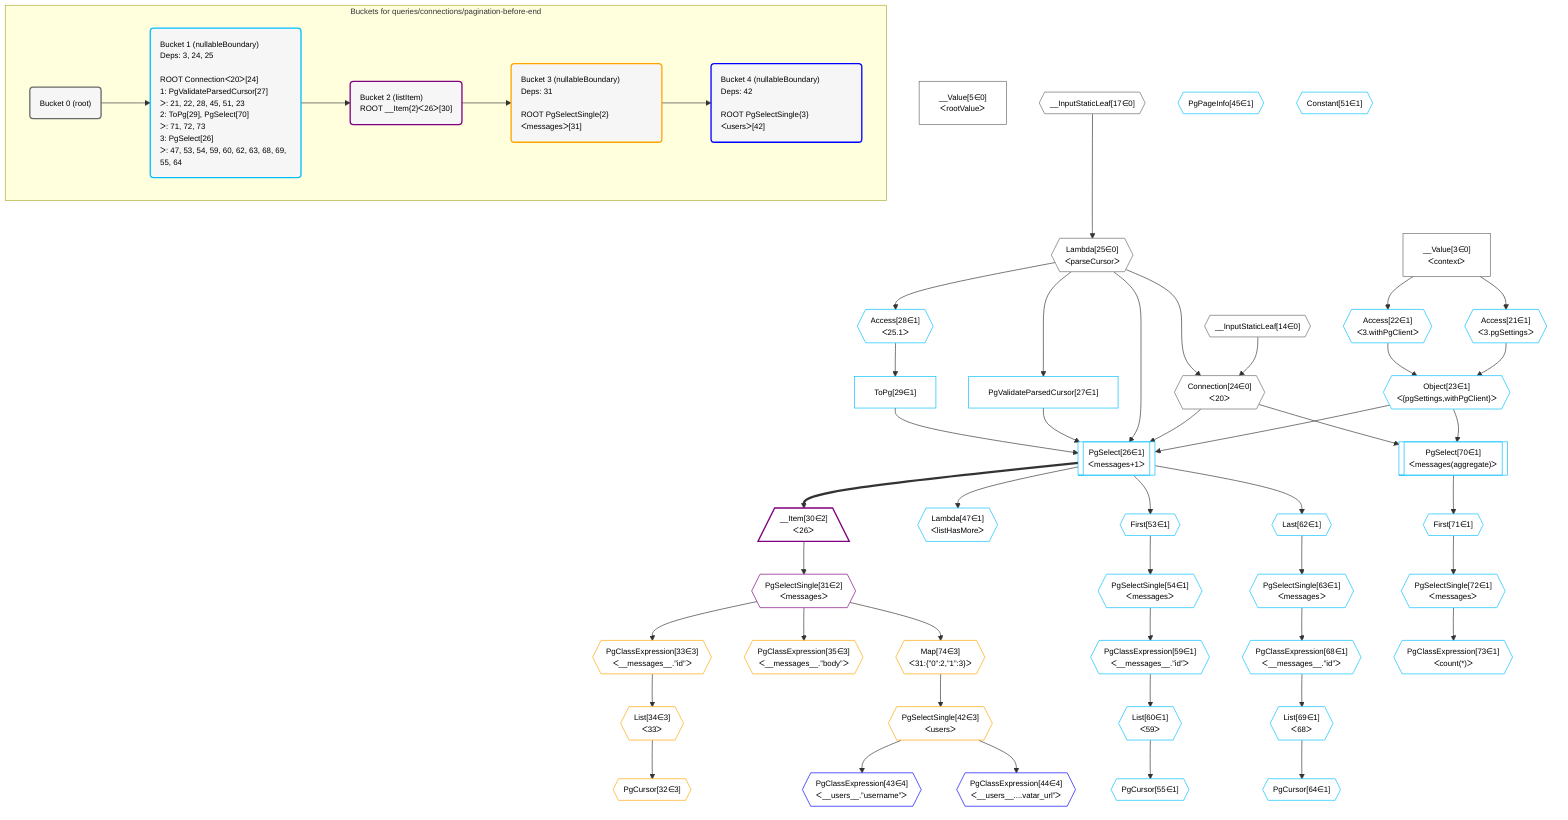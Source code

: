 %%{init: {'themeVariables': { 'fontSize': '12px'}}}%%
graph TD
    classDef path fill:#eee,stroke:#000,color:#000
    classDef plan fill:#fff,stroke-width:1px,color:#000
    classDef itemplan fill:#fff,stroke-width:2px,color:#000
    classDef unbatchedplan fill:#dff,stroke-width:1px,color:#000
    classDef sideeffectplan fill:#fcc,stroke-width:2px,color:#000
    classDef bucket fill:#f6f6f6,color:#000,stroke-width:2px,text-align:left


    %% define steps
    __Value3["__Value[3∈0]<br />ᐸcontextᐳ"]:::plan
    __Value5["__Value[5∈0]<br />ᐸrootValueᐳ"]:::plan
    __InputStaticLeaf14{{"__InputStaticLeaf[14∈0]"}}:::plan
    __InputStaticLeaf17{{"__InputStaticLeaf[17∈0]"}}:::plan
    Access21{{"Access[21∈1]<br />ᐸ3.pgSettingsᐳ"}}:::plan
    Access22{{"Access[22∈1]<br />ᐸ3.withPgClientᐳ"}}:::plan
    Object23{{"Object[23∈1]<br />ᐸ{pgSettings,withPgClient}ᐳ"}}:::plan
    Lambda25{{"Lambda[25∈0]<br />ᐸparseCursorᐳ"}}:::plan
    Connection24{{"Connection[24∈0]<br />ᐸ20ᐳ"}}:::plan
    PgValidateParsedCursor27["PgValidateParsedCursor[27∈1]"]:::plan
    Access28{{"Access[28∈1]<br />ᐸ25.1ᐳ"}}:::plan
    ToPg29["ToPg[29∈1]"]:::plan
    PgSelect26[["PgSelect[26∈1]<br />ᐸmessages+1ᐳ"]]:::plan
    __Item30[/"__Item[30∈2]<br />ᐸ26ᐳ"\]:::itemplan
    PgSelectSingle31{{"PgSelectSingle[31∈2]<br />ᐸmessagesᐳ"}}:::plan
    PgClassExpression33{{"PgClassExpression[33∈3]<br />ᐸ__messages__.”id”ᐳ"}}:::plan
    List34{{"List[34∈3]<br />ᐸ33ᐳ"}}:::plan
    PgCursor32{{"PgCursor[32∈3]"}}:::plan
    PgClassExpression35{{"PgClassExpression[35∈3]<br />ᐸ__messages__.”body”ᐳ"}}:::plan
    Map74{{"Map[74∈3]<br />ᐸ31:{”0”:2,”1”:3}ᐳ"}}:::plan
    PgSelectSingle42{{"PgSelectSingle[42∈3]<br />ᐸusersᐳ"}}:::plan
    PgClassExpression43{{"PgClassExpression[43∈4]<br />ᐸ__users__.”username”ᐳ"}}:::plan
    PgClassExpression44{{"PgClassExpression[44∈4]<br />ᐸ__users__....vatar_url”ᐳ"}}:::plan
    PgPageInfo45{{"PgPageInfo[45∈1]"}}:::plan
    Lambda47{{"Lambda[47∈1]<br />ᐸlistHasMoreᐳ"}}:::plan
    Constant51{{"Constant[51∈1]"}}:::plan
    First53{{"First[53∈1]"}}:::plan
    PgSelectSingle54{{"PgSelectSingle[54∈1]<br />ᐸmessagesᐳ"}}:::plan
    PgClassExpression59{{"PgClassExpression[59∈1]<br />ᐸ__messages__.”id”ᐳ"}}:::plan
    List60{{"List[60∈1]<br />ᐸ59ᐳ"}}:::plan
    PgCursor55{{"PgCursor[55∈1]"}}:::plan
    Last62{{"Last[62∈1]"}}:::plan
    PgSelectSingle63{{"PgSelectSingle[63∈1]<br />ᐸmessagesᐳ"}}:::plan
    PgClassExpression68{{"PgClassExpression[68∈1]<br />ᐸ__messages__.”id”ᐳ"}}:::plan
    List69{{"List[69∈1]<br />ᐸ68ᐳ"}}:::plan
    PgCursor64{{"PgCursor[64∈1]"}}:::plan
    PgSelect70[["PgSelect[70∈1]<br />ᐸmessages(aggregate)ᐳ"]]:::plan
    First71{{"First[71∈1]"}}:::plan
    PgSelectSingle72{{"PgSelectSingle[72∈1]<br />ᐸmessagesᐳ"}}:::plan
    PgClassExpression73{{"PgClassExpression[73∈1]<br />ᐸcount(*)ᐳ"}}:::plan

    %% plan dependencies
    __Value3 --> Access21
    __Value3 --> Access22
    Access21 & Access22 --> Object23
    __InputStaticLeaf17 --> Lambda25
    __InputStaticLeaf14 & Lambda25 --> Connection24
    Lambda25 --> PgValidateParsedCursor27
    Lambda25 --> Access28
    Access28 --> ToPg29
    Object23 & Connection24 & Lambda25 & PgValidateParsedCursor27 & ToPg29 --> PgSelect26
    PgSelect26 ==> __Item30
    __Item30 --> PgSelectSingle31
    PgSelectSingle31 --> PgClassExpression33
    PgClassExpression33 --> List34
    List34 --> PgCursor32
    PgSelectSingle31 --> PgClassExpression35
    PgSelectSingle31 --> Map74
    Map74 --> PgSelectSingle42
    PgSelectSingle42 --> PgClassExpression43
    PgSelectSingle42 --> PgClassExpression44
    PgSelect26 --> Lambda47
    PgSelect26 --> First53
    First53 --> PgSelectSingle54
    PgSelectSingle54 --> PgClassExpression59
    PgClassExpression59 --> List60
    List60 --> PgCursor55
    PgSelect26 --> Last62
    Last62 --> PgSelectSingle63
    PgSelectSingle63 --> PgClassExpression68
    PgClassExpression68 --> List69
    List69 --> PgCursor64
    Object23 & Connection24 --> PgSelect70
    PgSelect70 --> First71
    First71 --> PgSelectSingle72
    PgSelectSingle72 --> PgClassExpression73

    subgraph "Buckets for queries/connections/pagination-before-end"
    Bucket0("Bucket 0 (root)"):::bucket
    classDef bucket0 stroke:#696969
    class Bucket0,__Value3,__Value5,__InputStaticLeaf14,__InputStaticLeaf17,Connection24,Lambda25 bucket0
    Bucket1("Bucket 1 (nullableBoundary)<br />Deps: 3, 24, 25<br /><br />ROOT Connectionᐸ20ᐳ[24]<br />1: PgValidateParsedCursor[27]<br />ᐳ: 21, 22, 28, 45, 51, 23<br />2: ToPg[29], PgSelect[70]<br />ᐳ: 71, 72, 73<br />3: PgSelect[26]<br />ᐳ: 47, 53, 54, 59, 60, 62, 63, 68, 69, 55, 64"):::bucket
    classDef bucket1 stroke:#00bfff
    class Bucket1,Access21,Access22,Object23,PgSelect26,PgValidateParsedCursor27,Access28,ToPg29,PgPageInfo45,Lambda47,Constant51,First53,PgSelectSingle54,PgCursor55,PgClassExpression59,List60,Last62,PgSelectSingle63,PgCursor64,PgClassExpression68,List69,PgSelect70,First71,PgSelectSingle72,PgClassExpression73 bucket1
    Bucket2("Bucket 2 (listItem)<br />ROOT __Item{2}ᐸ26ᐳ[30]"):::bucket
    classDef bucket2 stroke:#7f007f
    class Bucket2,__Item30,PgSelectSingle31 bucket2
    Bucket3("Bucket 3 (nullableBoundary)<br />Deps: 31<br /><br />ROOT PgSelectSingle{2}ᐸmessagesᐳ[31]"):::bucket
    classDef bucket3 stroke:#ffa500
    class Bucket3,PgCursor32,PgClassExpression33,List34,PgClassExpression35,PgSelectSingle42,Map74 bucket3
    Bucket4("Bucket 4 (nullableBoundary)<br />Deps: 42<br /><br />ROOT PgSelectSingle{3}ᐸusersᐳ[42]"):::bucket
    classDef bucket4 stroke:#0000ff
    class Bucket4,PgClassExpression43,PgClassExpression44 bucket4
    Bucket0 --> Bucket1
    Bucket1 --> Bucket2
    Bucket2 --> Bucket3
    Bucket3 --> Bucket4
    end